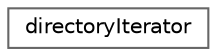 digraph "Graphical Class Hierarchy"
{
 // LATEX_PDF_SIZE
  bgcolor="transparent";
  edge [fontname=Helvetica,fontsize=10,labelfontname=Helvetica,labelfontsize=10];
  node [fontname=Helvetica,fontsize=10,shape=box,height=0.2,width=0.4];
  rankdir="LR";
  Node0 [id="Node000000",label="directoryIterator",height=0.2,width=0.4,color="grey40", fillcolor="white", style="filled",URL="$classFoam_1_1POSIX_1_1directoryIterator.html",tooltip=" "];
}
